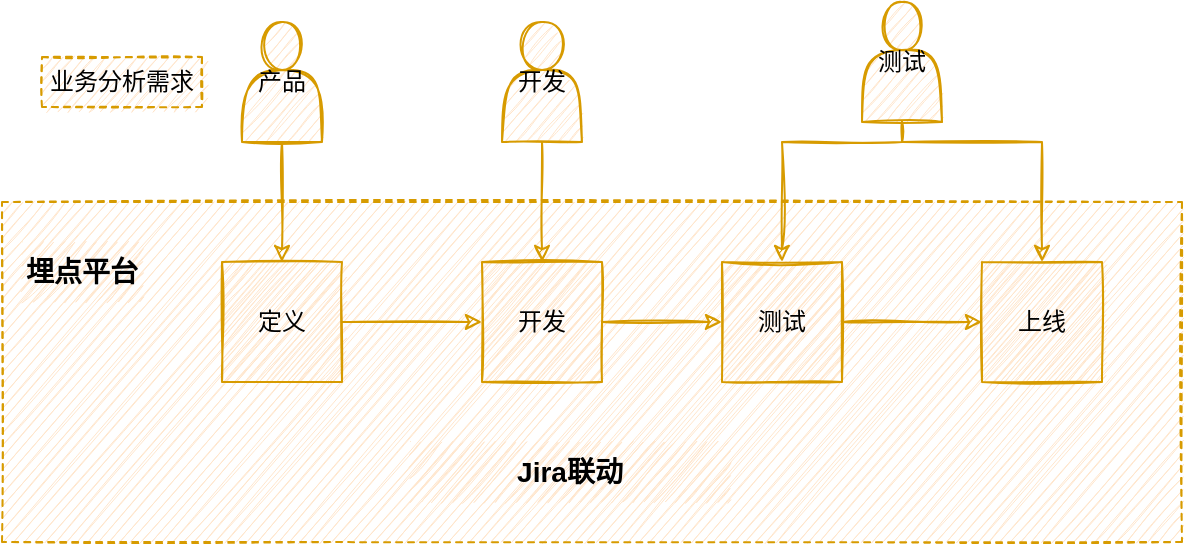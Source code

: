 <mxfile version="17.1.5" type="github">
  <diagram id="KdRrgmcPnIb5ruIff-v7" name="第 1 页">
    <mxGraphModel dx="1110" dy="491" grid="1" gridSize="10" guides="1" tooltips="1" connect="1" arrows="1" fold="1" page="1" pageScale="1" pageWidth="827" pageHeight="1169" math="0" shadow="0">
      <root>
        <mxCell id="0" />
        <mxCell id="1" parent="0" />
        <mxCell id="t136My9yQVJ80kGnoq1J-13" value="" style="rounded=0;whiteSpace=wrap;html=1;dashed=1;sketch=1;fillColor=#ffe6cc;strokeColor=#d79b00;" vertex="1" parent="1">
          <mxGeometry x="50" y="180" width="590" height="170" as="geometry" />
        </mxCell>
        <mxCell id="t136My9yQVJ80kGnoq1J-8" style="edgeStyle=orthogonalEdgeStyle;rounded=0;orthogonalLoop=1;jettySize=auto;html=1;exitX=0.5;exitY=1;exitDx=0;exitDy=0;sketch=1;fillColor=#ffe6cc;strokeColor=#d79b00;" edge="1" parent="1" source="t136My9yQVJ80kGnoq1J-1" target="t136My9yQVJ80kGnoq1J-4">
          <mxGeometry relative="1" as="geometry" />
        </mxCell>
        <mxCell id="t136My9yQVJ80kGnoq1J-1" value="产品" style="shape=actor;whiteSpace=wrap;html=1;sketch=1;fillColor=#ffe6cc;strokeColor=#d79b00;" vertex="1" parent="1">
          <mxGeometry x="170" y="90" width="40" height="60" as="geometry" />
        </mxCell>
        <mxCell id="t136My9yQVJ80kGnoq1J-9" style="edgeStyle=orthogonalEdgeStyle;rounded=0;orthogonalLoop=1;jettySize=auto;html=1;entryX=0.5;entryY=0;entryDx=0;entryDy=0;sketch=1;fillColor=#ffe6cc;strokeColor=#d79b00;" edge="1" parent="1" source="t136My9yQVJ80kGnoq1J-2" target="t136My9yQVJ80kGnoq1J-5">
          <mxGeometry relative="1" as="geometry" />
        </mxCell>
        <mxCell id="t136My9yQVJ80kGnoq1J-2" value="开发" style="shape=actor;whiteSpace=wrap;html=1;sketch=1;fillColor=#ffe6cc;strokeColor=#d79b00;" vertex="1" parent="1">
          <mxGeometry x="300" y="90" width="40" height="60" as="geometry" />
        </mxCell>
        <mxCell id="t136My9yQVJ80kGnoq1J-20" style="edgeStyle=orthogonalEdgeStyle;rounded=0;orthogonalLoop=1;jettySize=auto;html=1;entryX=0.5;entryY=0;entryDx=0;entryDy=0;sketch=1;fillColor=#ffe6cc;strokeColor=#d79b00;" edge="1" parent="1" source="t136My9yQVJ80kGnoq1J-3" target="t136My9yQVJ80kGnoq1J-6">
          <mxGeometry relative="1" as="geometry">
            <Array as="points">
              <mxPoint x="500" y="150" />
              <mxPoint x="440" y="150" />
            </Array>
          </mxGeometry>
        </mxCell>
        <mxCell id="t136My9yQVJ80kGnoq1J-21" style="edgeStyle=orthogonalEdgeStyle;rounded=0;orthogonalLoop=1;jettySize=auto;html=1;sketch=1;fillColor=#ffe6cc;strokeColor=#d79b00;" edge="1" parent="1" source="t136My9yQVJ80kGnoq1J-3" target="t136My9yQVJ80kGnoq1J-7">
          <mxGeometry relative="1" as="geometry">
            <Array as="points">
              <mxPoint x="500" y="150" />
              <mxPoint x="570" y="150" />
            </Array>
          </mxGeometry>
        </mxCell>
        <mxCell id="t136My9yQVJ80kGnoq1J-3" value="测试" style="shape=actor;whiteSpace=wrap;html=1;sketch=1;fillColor=#ffe6cc;strokeColor=#d79b00;" vertex="1" parent="1">
          <mxGeometry x="480" y="80" width="40" height="60" as="geometry" />
        </mxCell>
        <mxCell id="t136My9yQVJ80kGnoq1J-10" style="edgeStyle=orthogonalEdgeStyle;rounded=0;orthogonalLoop=1;jettySize=auto;html=1;exitX=1;exitY=0.5;exitDx=0;exitDy=0;entryX=0;entryY=0.5;entryDx=0;entryDy=0;sketch=1;fillColor=#ffe6cc;strokeColor=#d79b00;" edge="1" parent="1" source="t136My9yQVJ80kGnoq1J-4" target="t136My9yQVJ80kGnoq1J-5">
          <mxGeometry relative="1" as="geometry" />
        </mxCell>
        <mxCell id="t136My9yQVJ80kGnoq1J-4" value="定义" style="rounded=0;whiteSpace=wrap;html=1;sketch=1;fillColor=#ffe6cc;strokeColor=#d79b00;" vertex="1" parent="1">
          <mxGeometry x="160" y="210" width="60" height="60" as="geometry" />
        </mxCell>
        <mxCell id="t136My9yQVJ80kGnoq1J-11" style="edgeStyle=orthogonalEdgeStyle;rounded=0;orthogonalLoop=1;jettySize=auto;html=1;exitX=1;exitY=0.5;exitDx=0;exitDy=0;entryX=0;entryY=0.5;entryDx=0;entryDy=0;sketch=1;fillColor=#ffe6cc;strokeColor=#d79b00;" edge="1" parent="1" source="t136My9yQVJ80kGnoq1J-5" target="t136My9yQVJ80kGnoq1J-6">
          <mxGeometry relative="1" as="geometry" />
        </mxCell>
        <mxCell id="t136My9yQVJ80kGnoq1J-5" value="开发" style="rounded=0;whiteSpace=wrap;html=1;sketch=1;fillColor=#ffe6cc;strokeColor=#d79b00;" vertex="1" parent="1">
          <mxGeometry x="290" y="210" width="60" height="60" as="geometry" />
        </mxCell>
        <mxCell id="t136My9yQVJ80kGnoq1J-12" style="edgeStyle=orthogonalEdgeStyle;rounded=0;orthogonalLoop=1;jettySize=auto;html=1;entryX=0;entryY=0.5;entryDx=0;entryDy=0;sketch=1;fillColor=#ffe6cc;strokeColor=#d79b00;" edge="1" parent="1" source="t136My9yQVJ80kGnoq1J-6" target="t136My9yQVJ80kGnoq1J-7">
          <mxGeometry relative="1" as="geometry" />
        </mxCell>
        <mxCell id="t136My9yQVJ80kGnoq1J-6" value="测试" style="rounded=0;whiteSpace=wrap;html=1;sketch=1;fillColor=#ffe6cc;strokeColor=#d79b00;" vertex="1" parent="1">
          <mxGeometry x="410" y="210" width="60" height="60" as="geometry" />
        </mxCell>
        <mxCell id="t136My9yQVJ80kGnoq1J-7" value="上线" style="rounded=0;whiteSpace=wrap;html=1;sketch=1;fillColor=#ffe6cc;strokeColor=#d79b00;" vertex="1" parent="1">
          <mxGeometry x="540" y="210" width="60" height="60" as="geometry" />
        </mxCell>
        <mxCell id="t136My9yQVJ80kGnoq1J-14" value="&lt;font style=&quot;font-size: 14px&quot;&gt;埋点平台&lt;/font&gt;" style="text;html=1;strokeColor=none;fillColor=#ffe6cc;align=center;verticalAlign=middle;whiteSpace=wrap;rounded=0;dashed=1;fontStyle=1;sketch=1;" vertex="1" parent="1">
          <mxGeometry x="60" y="200" width="60" height="30" as="geometry" />
        </mxCell>
        <mxCell id="t136My9yQVJ80kGnoq1J-15" value="&lt;b&gt;&lt;font style=&quot;font-size: 14px&quot;&gt;Jira联动&lt;/font&gt;&lt;/b&gt;" style="text;html=1;strokeColor=none;fillColor=#ffe6cc;align=center;verticalAlign=middle;whiteSpace=wrap;rounded=0;dashed=1;sketch=1;" vertex="1" parent="1">
          <mxGeometry x="254" y="300" width="160" height="30" as="geometry" />
        </mxCell>
        <mxCell id="t136My9yQVJ80kGnoq1J-16" value="业务分析需求" style="text;html=1;strokeColor=#d79b00;fillColor=#ffe6cc;align=center;verticalAlign=middle;whiteSpace=wrap;rounded=0;dashed=1;sketch=1;" vertex="1" parent="1">
          <mxGeometry x="70" y="107.5" width="80" height="25" as="geometry" />
        </mxCell>
      </root>
    </mxGraphModel>
  </diagram>
</mxfile>
